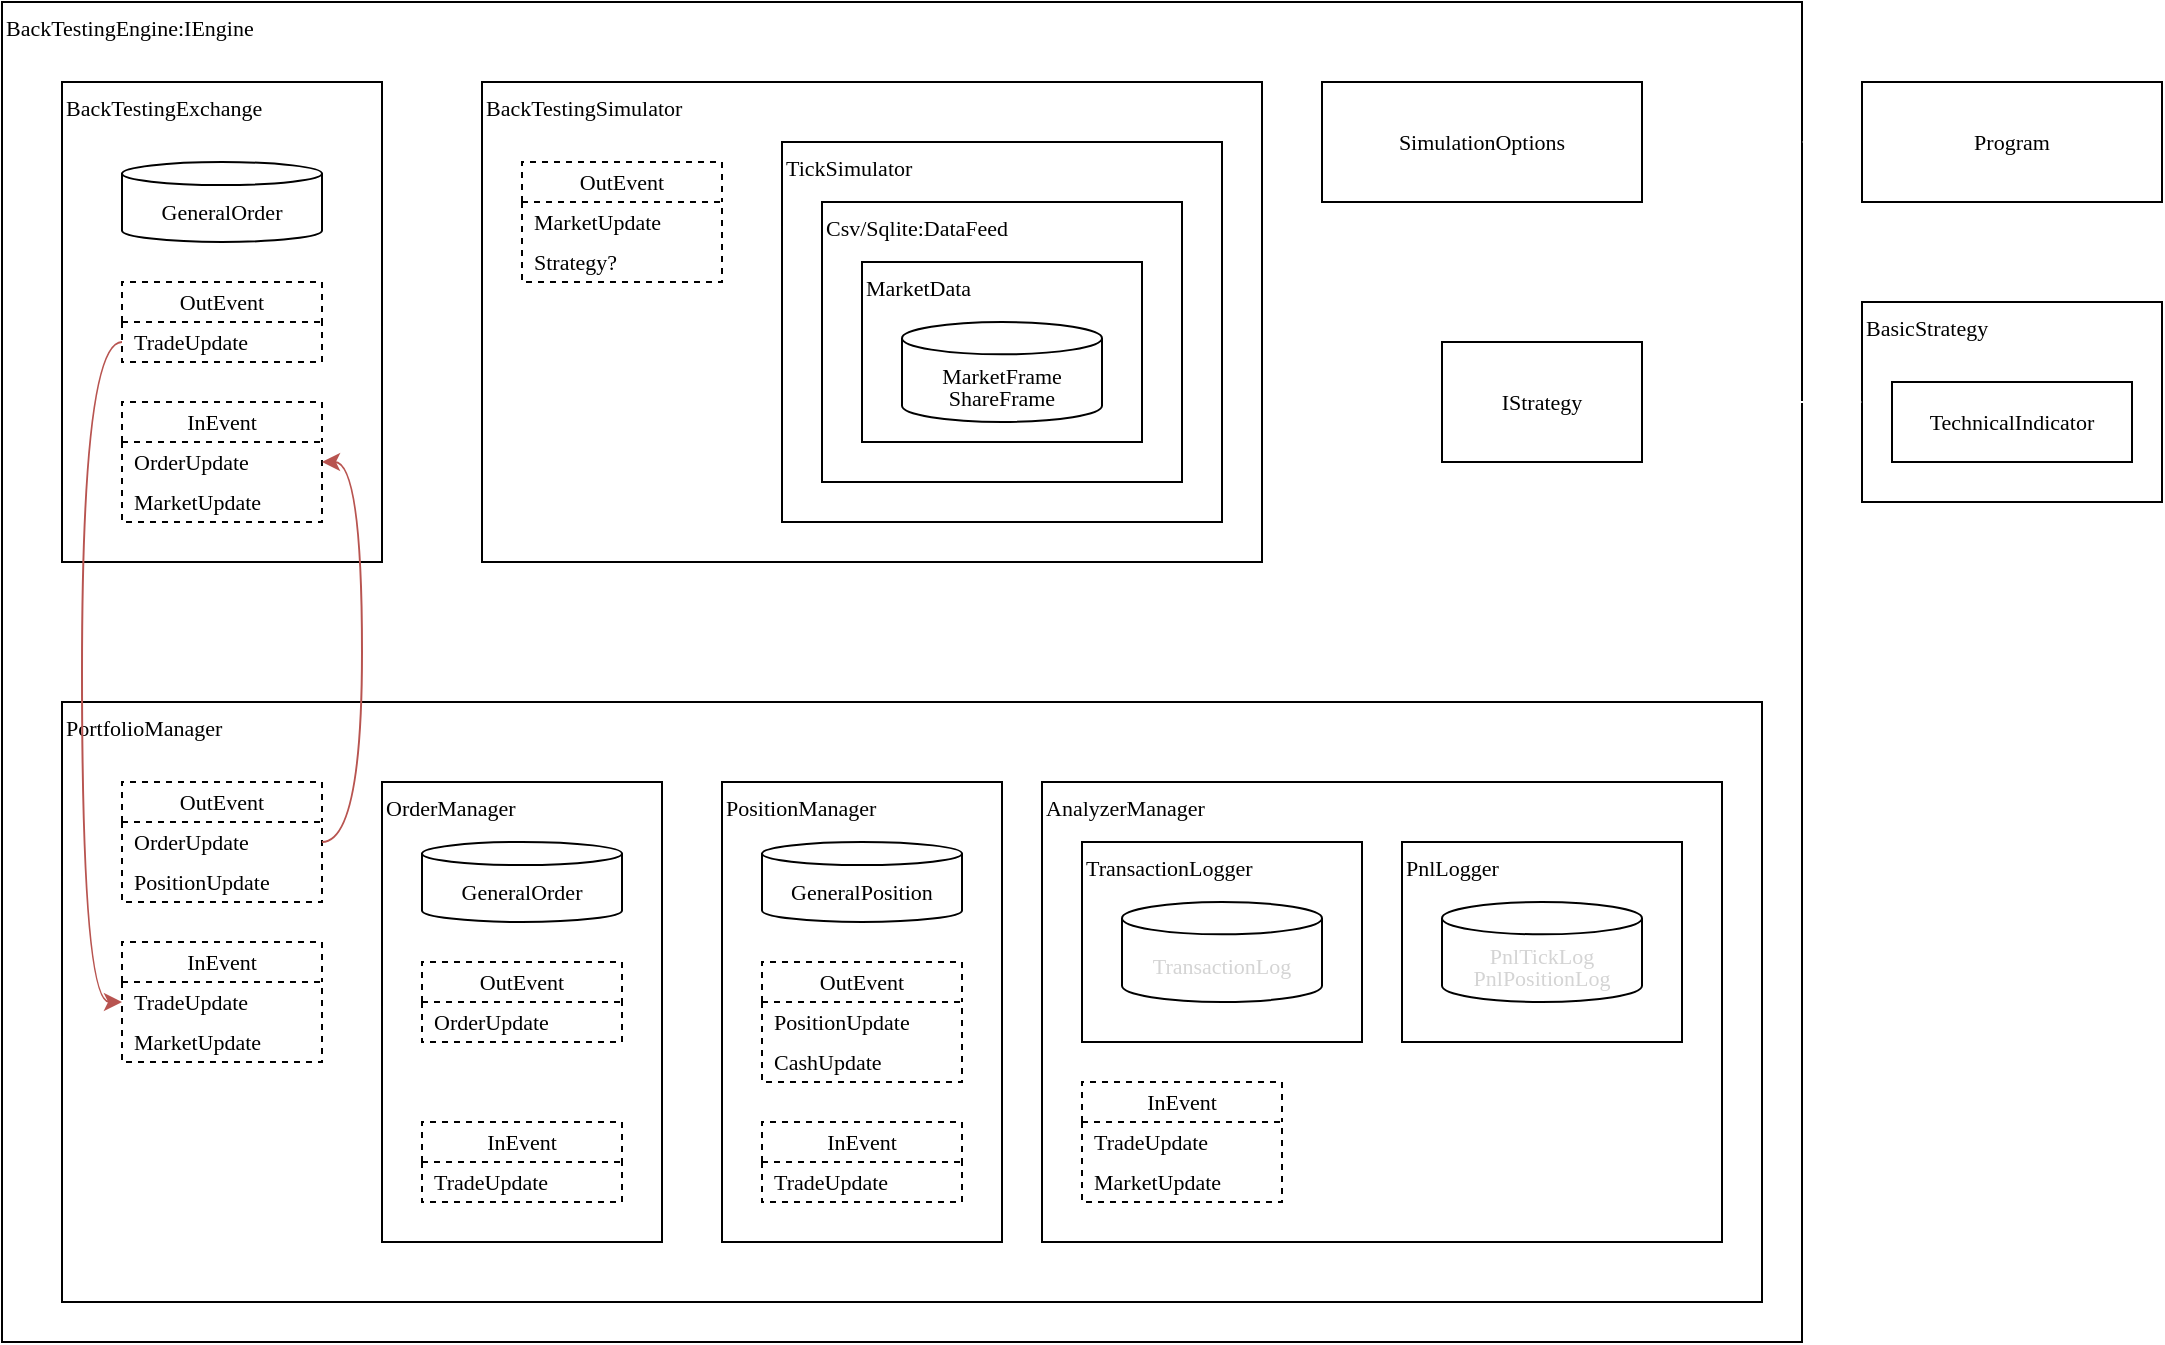 <mxfile compressed="false" version="20.8.16" type="device">
  <diagram id="RBpdQvFY65Nsy8YPTfME" name="第 1 页">
    <mxGraphModel dx="454" dy="451" grid="1" gridSize="10" guides="1" tooltips="1" connect="1" arrows="1" fold="1" page="1" pageScale="1" pageWidth="1169" pageHeight="827" math="0" shadow="0">
      <root>
        <mxCell id="0" />
        <mxCell id="1" parent="0" />
        <mxCell id="mXMzZNQ0g-Ou7os5mHfn-1" value="BasicStrategy" style="rounded=0;whiteSpace=wrap;html=1;fillColor=none;align=left;verticalAlign=top;fontFamily=Consolas;fontSize=11;" parent="1" vertex="1">
          <mxGeometry x="990" y="230" width="150" height="100" as="geometry" />
        </mxCell>
        <mxCell id="qF3u3loVeFJ1pEqu5Syw-4" value="BackTestingEngine:IEngine" style="rounded=0;whiteSpace=wrap;html=1;fillColor=none;align=left;verticalAlign=top;fontFamily=Consolas;fontSize=11;" parent="1" vertex="1">
          <mxGeometry x="60" y="80" width="900" height="670" as="geometry" />
        </mxCell>
        <mxCell id="txAT3neBoO62n9X_Nw5Z-19" style="edgeStyle=orthogonalEdgeStyle;rounded=0;orthogonalLoop=1;jettySize=auto;html=1;exitX=1;exitY=0.5;exitDx=0;exitDy=0;entryX=0;entryY=0.5;entryDx=0;entryDy=0;fontColor=#B85450;strokeColor=#FFFFFF;fontFamily=Consolas;fontSize=11;" parent="1" source="qF3u3loVeFJ1pEqu5Syw-8" target="mXMzZNQ0g-Ou7os5mHfn-1" edge="1">
          <mxGeometry relative="1" as="geometry" />
        </mxCell>
        <mxCell id="qF3u3loVeFJ1pEqu5Syw-8" value="IStrategy" style="rounded=0;whiteSpace=wrap;html=1;fillColor=none;align=center;verticalAlign=middle;fontFamily=Consolas;fontSize=11;" parent="1" vertex="1">
          <mxGeometry x="780" y="250" width="100" height="60" as="geometry" />
        </mxCell>
        <mxCell id="qF3u3loVeFJ1pEqu5Syw-9" value="TechnicalIndicator" style="rounded=0;whiteSpace=wrap;html=1;fillColor=none;align=center;verticalAlign=middle;fontFamily=Consolas;fontSize=11;" parent="1" vertex="1">
          <mxGeometry x="1005" y="270" width="120" height="40" as="geometry" />
        </mxCell>
        <mxCell id="qF3u3loVeFJ1pEqu5Syw-10" value="PortfolioManager" style="rounded=0;whiteSpace=wrap;html=1;fillColor=none;align=left;verticalAlign=top;fontFamily=Consolas;fontSize=11;" parent="1" vertex="1">
          <mxGeometry x="90" y="430" width="850" height="300" as="geometry" />
        </mxCell>
        <mxCell id="txAT3neBoO62n9X_Nw5Z-18" style="edgeStyle=orthogonalEdgeStyle;rounded=0;orthogonalLoop=1;jettySize=auto;html=1;exitX=0;exitY=0.5;exitDx=0;exitDy=0;fontColor=#B85450;strokeColor=#FFFFFF;fontFamily=Consolas;fontSize=11;" parent="1" source="mXMzZNQ0g-Ou7os5mHfn-3" edge="1">
          <mxGeometry relative="1" as="geometry">
            <mxPoint x="960" y="150" as="targetPoint" />
          </mxGeometry>
        </mxCell>
        <mxCell id="mXMzZNQ0g-Ou7os5mHfn-3" value="Program" style="rounded=0;whiteSpace=wrap;html=1;fillColor=none;align=center;verticalAlign=middle;fontFamily=Consolas;fontSize=11;" parent="1" vertex="1">
          <mxGeometry x="990" y="120" width="150" height="60" as="geometry" />
        </mxCell>
        <mxCell id="KNElKZGZja4anB7XShgt-4" value="&lt;span style=&quot;text-align: left; font-size: 11px;&quot;&gt;Simulation&lt;/span&gt;Options" style="rounded=0;whiteSpace=wrap;html=1;fillColor=none;align=center;verticalAlign=middle;fontFamily=Consolas;fontSize=11;" parent="1" vertex="1">
          <mxGeometry x="720" y="120" width="160" height="60" as="geometry" />
        </mxCell>
        <mxCell id="mXMzZNQ0g-Ou7os5mHfn-5" value="BackTestingSimulator" style="rounded=0;whiteSpace=wrap;html=1;fillColor=none;align=left;verticalAlign=top;fontFamily=Consolas;fontSize=11;" parent="1" vertex="1">
          <mxGeometry x="300" y="120" width="390" height="240" as="geometry" />
        </mxCell>
        <mxCell id="KNElKZGZja4anB7XShgt-1" value="TickSimulator" style="rounded=0;whiteSpace=wrap;html=1;fillColor=none;align=left;verticalAlign=top;fontFamily=Consolas;fontSize=11;" parent="1" vertex="1">
          <mxGeometry x="450" y="150" width="220" height="190" as="geometry" />
        </mxCell>
        <mxCell id="KNElKZGZja4anB7XShgt-2" value="Csv/Sqlite:DataFeed" style="rounded=0;whiteSpace=wrap;html=1;fillColor=none;align=left;verticalAlign=top;fontFamily=Consolas;fontSize=11;" parent="1" vertex="1">
          <mxGeometry x="470" y="180" width="180" height="140" as="geometry" />
        </mxCell>
        <mxCell id="KNElKZGZja4anB7XShgt-3" value="MarketData" style="rounded=0;whiteSpace=wrap;html=1;fillColor=none;align=left;verticalAlign=top;fontFamily=Consolas;fontSize=11;" parent="1" vertex="1">
          <mxGeometry x="490" y="210" width="140" height="90" as="geometry" />
        </mxCell>
        <mxCell id="qF3u3loVeFJ1pEqu5Syw-7" value="BackTestingExchange" style="rounded=0;whiteSpace=wrap;html=1;fillColor=none;align=left;verticalAlign=top;fontFamily=Consolas;fontSize=11;" parent="1" vertex="1">
          <mxGeometry x="90" y="120" width="160" height="240" as="geometry" />
        </mxCell>
        <mxCell id="KZMCpUUwi4YCkjfUWE30-10" value="OutEvent" style="swimlane;fontStyle=0;childLayout=stackLayout;horizontal=1;startSize=20;horizontalStack=0;resizeParent=1;resizeParentMax=0;resizeLast=0;collapsible=1;marginBottom=0;whiteSpace=wrap;html=1;dashed=1;fillColor=none;fontFamily=Consolas;fontSize=11;" vertex="1" parent="1">
          <mxGeometry x="120" y="220" width="100" height="40" as="geometry" />
        </mxCell>
        <mxCell id="KZMCpUUwi4YCkjfUWE30-11" value="TradeUpdate" style="text;strokeColor=none;fillColor=none;align=left;verticalAlign=middle;spacingLeft=4;spacingRight=4;overflow=hidden;points=[[0,0.5],[1,0.5]];portConstraint=eastwest;rotatable=0;whiteSpace=wrap;html=1;fontFamily=Consolas;fontSize=11;" vertex="1" parent="KZMCpUUwi4YCkjfUWE30-10">
          <mxGeometry y="20" width="100" height="20" as="geometry" />
        </mxCell>
        <mxCell id="KZMCpUUwi4YCkjfUWE30-14" value="InEvent" style="swimlane;fontStyle=0;childLayout=stackLayout;horizontal=1;startSize=20;horizontalStack=0;resizeParent=1;resizeParentMax=0;resizeLast=0;collapsible=1;marginBottom=0;whiteSpace=wrap;html=1;dashed=1;fillColor=none;fontFamily=Consolas;fontSize=11;" vertex="1" parent="1">
          <mxGeometry x="120" y="280" width="100" height="60" as="geometry" />
        </mxCell>
        <mxCell id="KZMCpUUwi4YCkjfUWE30-15" value="OrderUpdate" style="text;strokeColor=none;fillColor=none;align=left;verticalAlign=middle;spacingLeft=4;spacingRight=4;overflow=hidden;points=[[0,0.5],[1,0.5]];portConstraint=eastwest;rotatable=0;whiteSpace=wrap;html=1;fontFamily=Consolas;fontSize=11;" vertex="1" parent="KZMCpUUwi4YCkjfUWE30-14">
          <mxGeometry y="20" width="100" height="20" as="geometry" />
        </mxCell>
        <mxCell id="KZMCpUUwi4YCkjfUWE30-16" value="MarketUpdate" style="text;strokeColor=none;fillColor=none;align=left;verticalAlign=middle;spacingLeft=4;spacingRight=4;overflow=hidden;points=[[0,0.5],[1,0.5]];portConstraint=eastwest;rotatable=0;whiteSpace=wrap;html=1;fontFamily=Consolas;fontSize=11;" vertex="1" parent="KZMCpUUwi4YCkjfUWE30-14">
          <mxGeometry y="40" width="100" height="20" as="geometry" />
        </mxCell>
        <mxCell id="KZMCpUUwi4YCkjfUWE30-17" value="GeneralOrder" style="shape=cylinder3;whiteSpace=wrap;html=1;boundedLbl=1;backgroundOutline=1;size=5.778;fontFamily=Consolas;fillColor=none;fontSize=11;" vertex="1" parent="1">
          <mxGeometry x="120" y="160" width="100" height="40" as="geometry" />
        </mxCell>
        <mxCell id="KZMCpUUwi4YCkjfUWE30-20" value="&lt;p style=&quot;line-height: 100%;&quot;&gt;MarketFrame&lt;br style=&quot;font-size: 11px;&quot;&gt;ShareFrame&lt;/p&gt;" style="shape=cylinder3;whiteSpace=wrap;html=1;boundedLbl=1;backgroundOutline=1;size=8.091;fontFamily=Consolas;fillColor=none;fontSize=11;" vertex="1" parent="1">
          <mxGeometry x="510" y="240" width="100" height="50" as="geometry" />
        </mxCell>
        <mxCell id="KZMCpUUwi4YCkjfUWE30-22" value="OutEvent" style="swimlane;fontStyle=0;childLayout=stackLayout;horizontal=1;startSize=20;horizontalStack=0;resizeParent=1;resizeParentMax=0;resizeLast=0;collapsible=1;marginBottom=0;whiteSpace=wrap;html=1;dashed=1;fillColor=none;fontFamily=Consolas;fontSize=11;" vertex="1" parent="1">
          <mxGeometry x="320" y="160" width="100" height="60" as="geometry" />
        </mxCell>
        <mxCell id="KZMCpUUwi4YCkjfUWE30-23" value="MarketUpdate" style="text;strokeColor=none;fillColor=none;align=left;verticalAlign=middle;spacingLeft=4;spacingRight=4;overflow=hidden;points=[[0,0.5],[1,0.5]];portConstraint=eastwest;rotatable=0;whiteSpace=wrap;html=1;fontFamily=Consolas;fontSize=11;" vertex="1" parent="KZMCpUUwi4YCkjfUWE30-22">
          <mxGeometry y="20" width="100" height="20" as="geometry" />
        </mxCell>
        <mxCell id="KZMCpUUwi4YCkjfUWE30-24" value="Strategy?" style="text;strokeColor=none;fillColor=none;align=left;verticalAlign=middle;spacingLeft=4;spacingRight=4;overflow=hidden;points=[[0,0.5],[1,0.5]];portConstraint=eastwest;rotatable=0;whiteSpace=wrap;html=1;fontFamily=Consolas;fontSize=11;" vertex="1" parent="KZMCpUUwi4YCkjfUWE30-22">
          <mxGeometry y="40" width="100" height="20" as="geometry" />
        </mxCell>
        <mxCell id="KZMCpUUwi4YCkjfUWE30-25" value="InEvent" style="swimlane;fontStyle=0;childLayout=stackLayout;horizontal=1;startSize=20;horizontalStack=0;resizeParent=1;resizeParentMax=0;resizeLast=0;collapsible=1;marginBottom=0;whiteSpace=wrap;html=1;dashed=1;fillColor=none;fontFamily=Consolas;fontSize=11;" vertex="1" parent="1">
          <mxGeometry x="120" y="550" width="100" height="60" as="geometry" />
        </mxCell>
        <mxCell id="KZMCpUUwi4YCkjfUWE30-26" value="TradeUpdate" style="text;strokeColor=none;fillColor=none;align=left;verticalAlign=middle;spacingLeft=4;spacingRight=4;overflow=hidden;points=[[0,0.5],[1,0.5]];portConstraint=eastwest;rotatable=0;whiteSpace=wrap;html=1;fontFamily=Consolas;fontSize=11;" vertex="1" parent="KZMCpUUwi4YCkjfUWE30-25">
          <mxGeometry y="20" width="100" height="20" as="geometry" />
        </mxCell>
        <mxCell id="KZMCpUUwi4YCkjfUWE30-27" value="MarketUpdate" style="text;strokeColor=none;fillColor=none;align=left;verticalAlign=middle;spacingLeft=4;spacingRight=4;overflow=hidden;points=[[0,0.5],[1,0.5]];portConstraint=eastwest;rotatable=0;whiteSpace=wrap;html=1;fontFamily=Consolas;fontSize=11;" vertex="1" parent="KZMCpUUwi4YCkjfUWE30-25">
          <mxGeometry y="40" width="100" height="20" as="geometry" />
        </mxCell>
        <mxCell id="KZMCpUUwi4YCkjfUWE30-28" value="OutEvent" style="swimlane;fontStyle=0;childLayout=stackLayout;horizontal=1;startSize=20;horizontalStack=0;resizeParent=1;resizeParentMax=0;resizeLast=0;collapsible=1;marginBottom=0;whiteSpace=wrap;html=1;dashed=1;fillColor=none;fontFamily=Consolas;fontSize=11;" vertex="1" parent="1">
          <mxGeometry x="120" y="470" width="100" height="60" as="geometry" />
        </mxCell>
        <mxCell id="KZMCpUUwi4YCkjfUWE30-29" value="OrderUpdate" style="text;strokeColor=none;fillColor=none;align=left;verticalAlign=middle;spacingLeft=4;spacingRight=4;overflow=hidden;points=[[0,0.5],[1,0.5]];portConstraint=eastwest;rotatable=0;whiteSpace=wrap;html=1;fontFamily=Consolas;fontSize=11;" vertex="1" parent="KZMCpUUwi4YCkjfUWE30-28">
          <mxGeometry y="20" width="100" height="20" as="geometry" />
        </mxCell>
        <mxCell id="KZMCpUUwi4YCkjfUWE30-30" value="PositionUpdate" style="text;strokeColor=none;fillColor=none;align=left;verticalAlign=middle;spacingLeft=4;spacingRight=4;overflow=hidden;points=[[0,0.5],[1,0.5]];portConstraint=eastwest;rotatable=0;whiteSpace=wrap;html=1;fontFamily=Consolas;fontSize=11;" vertex="1" parent="KZMCpUUwi4YCkjfUWE30-28">
          <mxGeometry y="40" width="100" height="20" as="geometry" />
        </mxCell>
        <mxCell id="qF3u3loVeFJ1pEqu5Syw-17" value="PositionManager" style="rounded=0;whiteSpace=wrap;html=1;fillColor=none;align=left;verticalAlign=top;fontFamily=Consolas;fontSize=11;" parent="1" vertex="1">
          <mxGeometry x="420" y="470" width="140" height="230" as="geometry" />
        </mxCell>
        <mxCell id="qF3u3loVeFJ1pEqu5Syw-16" value="OrderManager" style="rounded=0;whiteSpace=wrap;html=1;fillColor=none;align=left;verticalAlign=top;fontFamily=Consolas;fontSize=11;" parent="1" vertex="1">
          <mxGeometry x="250" y="470" width="140" height="230" as="geometry" />
        </mxCell>
        <mxCell id="KZMCpUUwi4YCkjfUWE30-31" value="GeneralOrder" style="shape=cylinder3;whiteSpace=wrap;html=1;boundedLbl=1;backgroundOutline=1;size=5.778;fontFamily=Consolas;fillColor=none;fontSize=11;" vertex="1" parent="1">
          <mxGeometry x="270" y="500" width="100" height="40" as="geometry" />
        </mxCell>
        <mxCell id="KZMCpUUwi4YCkjfUWE30-32" value="OutEvent" style="swimlane;fontStyle=0;childLayout=stackLayout;horizontal=1;startSize=20;horizontalStack=0;resizeParent=1;resizeParentMax=0;resizeLast=0;collapsible=1;marginBottom=0;whiteSpace=wrap;html=1;dashed=1;fillColor=none;fontFamily=Consolas;fontSize=11;" vertex="1" parent="1">
          <mxGeometry x="270" y="560" width="100" height="40" as="geometry" />
        </mxCell>
        <mxCell id="KZMCpUUwi4YCkjfUWE30-33" value="OrderUpdate" style="text;strokeColor=none;fillColor=none;align=left;verticalAlign=middle;spacingLeft=4;spacingRight=4;overflow=hidden;points=[[0,0.5],[1,0.5]];portConstraint=eastwest;rotatable=0;whiteSpace=wrap;html=1;fontFamily=Consolas;fontSize=11;" vertex="1" parent="KZMCpUUwi4YCkjfUWE30-32">
          <mxGeometry y="20" width="100" height="20" as="geometry" />
        </mxCell>
        <mxCell id="KZMCpUUwi4YCkjfUWE30-35" value="InEvent" style="swimlane;fontStyle=0;childLayout=stackLayout;horizontal=1;startSize=20;horizontalStack=0;resizeParent=1;resizeParentMax=0;resizeLast=0;collapsible=1;marginBottom=0;whiteSpace=wrap;html=1;dashed=1;fillColor=none;fontFamily=Consolas;fontSize=11;" vertex="1" parent="1">
          <mxGeometry x="270" y="640" width="100" height="40" as="geometry" />
        </mxCell>
        <mxCell id="KZMCpUUwi4YCkjfUWE30-37" value="TradeUpdate" style="text;strokeColor=none;fillColor=none;align=left;verticalAlign=middle;spacingLeft=4;spacingRight=4;overflow=hidden;points=[[0,0.5],[1,0.5]];portConstraint=eastwest;rotatable=0;whiteSpace=wrap;html=1;fontFamily=Consolas;fontSize=11;" vertex="1" parent="KZMCpUUwi4YCkjfUWE30-35">
          <mxGeometry y="20" width="100" height="20" as="geometry" />
        </mxCell>
        <mxCell id="KZMCpUUwi4YCkjfUWE30-38" value="GeneralPosition" style="shape=cylinder3;whiteSpace=wrap;html=1;boundedLbl=1;backgroundOutline=1;size=5.778;fontFamily=Consolas;fillColor=none;fontSize=11;" vertex="1" parent="1">
          <mxGeometry x="440" y="500" width="100" height="40" as="geometry" />
        </mxCell>
        <mxCell id="KZMCpUUwi4YCkjfUWE30-39" value="OutEvent" style="swimlane;fontStyle=0;childLayout=stackLayout;horizontal=1;startSize=20;horizontalStack=0;resizeParent=1;resizeParentMax=0;resizeLast=0;collapsible=1;marginBottom=0;whiteSpace=wrap;html=1;dashed=1;fillColor=none;fontFamily=Consolas;fontSize=11;" vertex="1" parent="1">
          <mxGeometry x="440" y="560" width="100" height="60" as="geometry" />
        </mxCell>
        <mxCell id="KZMCpUUwi4YCkjfUWE30-40" value="PositionUpdate" style="text;strokeColor=none;fillColor=none;align=left;verticalAlign=middle;spacingLeft=4;spacingRight=4;overflow=hidden;points=[[0,0.5],[1,0.5]];portConstraint=eastwest;rotatable=0;whiteSpace=wrap;html=1;fontFamily=Consolas;fontSize=11;" vertex="1" parent="KZMCpUUwi4YCkjfUWE30-39">
          <mxGeometry y="20" width="100" height="20" as="geometry" />
        </mxCell>
        <mxCell id="KZMCpUUwi4YCkjfUWE30-43" value="CashUpdate" style="text;strokeColor=none;fillColor=none;align=left;verticalAlign=middle;spacingLeft=4;spacingRight=4;overflow=hidden;points=[[0,0.5],[1,0.5]];portConstraint=eastwest;rotatable=0;whiteSpace=wrap;html=1;fontFamily=Consolas;fontSize=11;" vertex="1" parent="KZMCpUUwi4YCkjfUWE30-39">
          <mxGeometry y="40" width="100" height="20" as="geometry" />
        </mxCell>
        <mxCell id="KZMCpUUwi4YCkjfUWE30-41" value="InEvent" style="swimlane;fontStyle=0;childLayout=stackLayout;horizontal=1;startSize=20;horizontalStack=0;resizeParent=1;resizeParentMax=0;resizeLast=0;collapsible=1;marginBottom=0;whiteSpace=wrap;html=1;dashed=1;fillColor=none;fontFamily=Consolas;fontSize=11;" vertex="1" parent="1">
          <mxGeometry x="440" y="640" width="100" height="40" as="geometry" />
        </mxCell>
        <mxCell id="KZMCpUUwi4YCkjfUWE30-42" value="TradeUpdate" style="text;strokeColor=none;fillColor=none;align=left;verticalAlign=middle;spacingLeft=4;spacingRight=4;overflow=hidden;points=[[0,0.5],[1,0.5]];portConstraint=eastwest;rotatable=0;whiteSpace=wrap;html=1;fontFamily=Consolas;fontSize=11;" vertex="1" parent="KZMCpUUwi4YCkjfUWE30-41">
          <mxGeometry y="20" width="100" height="20" as="geometry" />
        </mxCell>
        <mxCell id="qF3u3loVeFJ1pEqu5Syw-18" value="AnalyzerManager" style="rounded=0;whiteSpace=wrap;html=1;fillColor=none;align=left;verticalAlign=top;fontFamily=Consolas;fontSize=11;" parent="1" vertex="1">
          <mxGeometry x="580" y="470" width="340" height="230" as="geometry" />
        </mxCell>
        <mxCell id="KZMCpUUwi4YCkjfUWE30-44" value="TransactionLogger" style="rounded=0;whiteSpace=wrap;html=1;fillColor=none;align=left;verticalAlign=top;fontFamily=Consolas;fontSize=11;" vertex="1" parent="1">
          <mxGeometry x="600" y="500" width="140" height="100" as="geometry" />
        </mxCell>
        <mxCell id="KZMCpUUwi4YCkjfUWE30-46" value="InEvent" style="swimlane;fontStyle=0;childLayout=stackLayout;horizontal=1;startSize=20;horizontalStack=0;resizeParent=1;resizeParentMax=0;resizeLast=0;collapsible=1;marginBottom=0;whiteSpace=wrap;html=1;dashed=1;fillColor=none;fontFamily=Consolas;fontSize=11;" vertex="1" parent="1">
          <mxGeometry x="600" y="620" width="100" height="60" as="geometry" />
        </mxCell>
        <mxCell id="KZMCpUUwi4YCkjfUWE30-47" value="TradeUpdate" style="text;strokeColor=none;fillColor=none;align=left;verticalAlign=middle;spacingLeft=4;spacingRight=4;overflow=hidden;points=[[0,0.5],[1,0.5]];portConstraint=eastwest;rotatable=0;whiteSpace=wrap;html=1;fontFamily=Consolas;fontSize=11;" vertex="1" parent="KZMCpUUwi4YCkjfUWE30-46">
          <mxGeometry y="20" width="100" height="20" as="geometry" />
        </mxCell>
        <mxCell id="KZMCpUUwi4YCkjfUWE30-55" value="MarketUpdate" style="text;strokeColor=none;fillColor=none;align=left;verticalAlign=middle;spacingLeft=4;spacingRight=4;overflow=hidden;points=[[0,0.5],[1,0.5]];portConstraint=eastwest;rotatable=0;whiteSpace=wrap;html=1;fontFamily=Consolas;fontSize=11;" vertex="1" parent="KZMCpUUwi4YCkjfUWE30-46">
          <mxGeometry y="40" width="100" height="20" as="geometry" />
        </mxCell>
        <mxCell id="KZMCpUUwi4YCkjfUWE30-48" value="PnlLogger" style="rounded=0;whiteSpace=wrap;html=1;fillColor=none;align=left;verticalAlign=top;fontFamily=Consolas;fontSize=11;" vertex="1" parent="1">
          <mxGeometry x="760" y="500" width="140" height="100" as="geometry" />
        </mxCell>
        <mxCell id="KZMCpUUwi4YCkjfUWE30-53" value="&lt;div style=&quot;color: rgb(212, 212, 212); line-height: 11px;&quot;&gt;PnlTickLog&lt;/div&gt;&lt;div style=&quot;color: rgb(212, 212, 212); line-height: 11px;&quot;&gt;&lt;div style=&quot;line-height: 11px;&quot;&gt;PnlPositionLog&lt;/div&gt;&lt;/div&gt;" style="shape=cylinder3;whiteSpace=wrap;html=1;boundedLbl=1;backgroundOutline=1;size=8.091;fontFamily=Consolas;fillColor=none;fontSize=11;" vertex="1" parent="1">
          <mxGeometry x="780" y="530" width="100" height="50" as="geometry" />
        </mxCell>
        <mxCell id="KZMCpUUwi4YCkjfUWE30-54" value="&lt;div style=&quot;color: rgb(212, 212, 212); line-height: 100%;&quot;&gt;&lt;div style=&quot;line-height: 100%;&quot;&gt;&lt;font style=&quot;font-size: 11px;&quot;&gt;TransactionLog&lt;/font&gt;&lt;/div&gt;&lt;/div&gt;" style="shape=cylinder3;whiteSpace=wrap;html=1;boundedLbl=1;backgroundOutline=1;size=8.091;fontFamily=Consolas;fillColor=none;fontSize=11;" vertex="1" parent="1">
          <mxGeometry x="620" y="530" width="100" height="50" as="geometry" />
        </mxCell>
        <mxCell id="KZMCpUUwi4YCkjfUWE30-58" style="edgeStyle=orthogonalEdgeStyle;curved=1;orthogonalLoop=1;jettySize=auto;html=1;exitX=1;exitY=0.5;exitDx=0;exitDy=0;entryX=1;entryY=0.5;entryDx=0;entryDy=0;strokeColor=#B85450;fontFamily=Consolas;fontSize=11;" edge="1" parent="1" source="KZMCpUUwi4YCkjfUWE30-29" target="KZMCpUUwi4YCkjfUWE30-15">
          <mxGeometry relative="1" as="geometry" />
        </mxCell>
        <mxCell id="KZMCpUUwi4YCkjfUWE30-65" style="edgeStyle=orthogonalEdgeStyle;curved=1;orthogonalLoop=1;jettySize=auto;html=1;exitX=0;exitY=0.5;exitDx=0;exitDy=0;entryX=0;entryY=0.5;entryDx=0;entryDy=0;strokeColor=#B85450;fontFamily=Consolas;fontSize=11;" edge="1" parent="1" source="KZMCpUUwi4YCkjfUWE30-11" target="KZMCpUUwi4YCkjfUWE30-26">
          <mxGeometry relative="1" as="geometry" />
        </mxCell>
      </root>
    </mxGraphModel>
  </diagram>
</mxfile>
